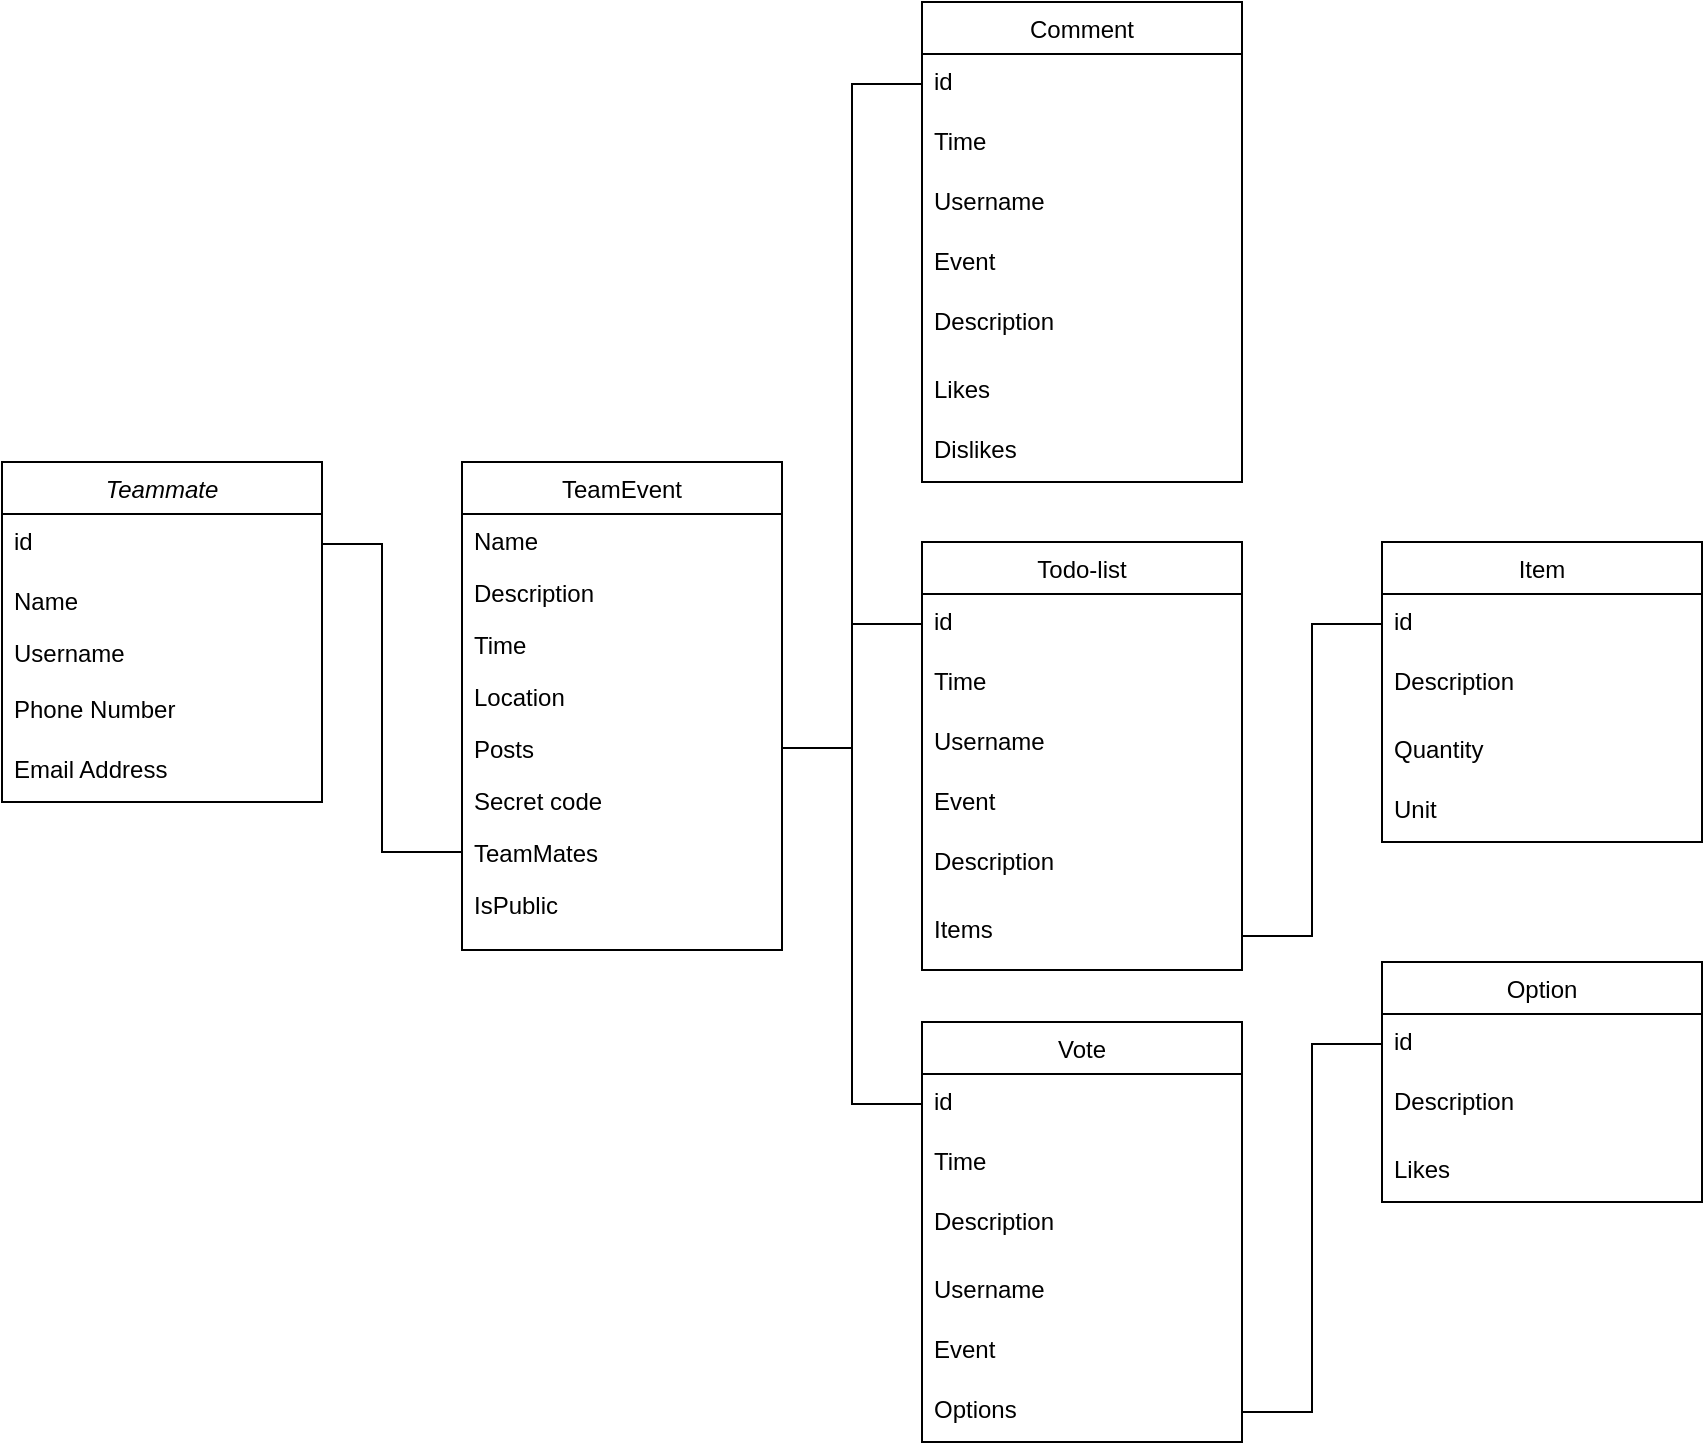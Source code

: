 <mxfile version="20.5.1" type="device"><diagram id="C5RBs43oDa-KdzZeNtuy" name="Page-1"><mxGraphModel dx="1426" dy="1913" grid="1" gridSize="10" guides="1" tooltips="1" connect="1" arrows="1" fold="1" page="1" pageScale="1" pageWidth="827" pageHeight="1169" math="0" shadow="0"><root><mxCell id="WIyWlLk6GJQsqaUBKTNV-0"/><mxCell id="WIyWlLk6GJQsqaUBKTNV-1" parent="WIyWlLk6GJQsqaUBKTNV-0"/><mxCell id="zkfFHV4jXpPFQw0GAbJ--0" value="Teammate" style="swimlane;fontStyle=2;align=center;verticalAlign=top;childLayout=stackLayout;horizontal=1;startSize=26;horizontalStack=0;resizeParent=1;resizeLast=0;collapsible=1;marginBottom=0;rounded=0;shadow=0;strokeWidth=1;" parent="WIyWlLk6GJQsqaUBKTNV-1" vertex="1"><mxGeometry x="20" y="200" width="160" height="170" as="geometry"><mxRectangle x="230" y="140" width="160" height="26" as="alternateBounds"/></mxGeometry></mxCell><mxCell id="IQP8kAjM7YxFW6TDQJou-89" value="id" style="text;align=left;verticalAlign=top;spacingLeft=4;spacingRight=4;overflow=hidden;rotatable=0;points=[[0,0.5],[1,0.5]];portConstraint=eastwest;" vertex="1" parent="zkfFHV4jXpPFQw0GAbJ--0"><mxGeometry y="26" width="160" height="30" as="geometry"/></mxCell><mxCell id="zkfFHV4jXpPFQw0GAbJ--1" value="Name" style="text;align=left;verticalAlign=top;spacingLeft=4;spacingRight=4;overflow=hidden;rotatable=0;points=[[0,0.5],[1,0.5]];portConstraint=eastwest;" parent="zkfFHV4jXpPFQw0GAbJ--0" vertex="1"><mxGeometry y="56" width="160" height="26" as="geometry"/></mxCell><mxCell id="IQP8kAjM7YxFW6TDQJou-0" value="Username" style="text;align=left;verticalAlign=top;spacingLeft=4;spacingRight=4;overflow=hidden;rotatable=0;points=[[0,0.5],[1,0.5]];portConstraint=eastwest;rounded=0;shadow=0;html=0;" vertex="1" parent="zkfFHV4jXpPFQw0GAbJ--0"><mxGeometry y="82" width="160" height="28" as="geometry"/></mxCell><mxCell id="zkfFHV4jXpPFQw0GAbJ--2" value="Phone Number" style="text;align=left;verticalAlign=top;spacingLeft=4;spacingRight=4;overflow=hidden;rotatable=0;points=[[0,0.5],[1,0.5]];portConstraint=eastwest;rounded=0;shadow=0;html=0;" parent="zkfFHV4jXpPFQw0GAbJ--0" vertex="1"><mxGeometry y="110" width="160" height="30" as="geometry"/></mxCell><mxCell id="zkfFHV4jXpPFQw0GAbJ--3" value="Email Address" style="text;align=left;verticalAlign=top;spacingLeft=4;spacingRight=4;overflow=hidden;rotatable=0;points=[[0,0.5],[1,0.5]];portConstraint=eastwest;rounded=0;shadow=0;html=0;" parent="zkfFHV4jXpPFQw0GAbJ--0" vertex="1"><mxGeometry y="140" width="160" height="30" as="geometry"/></mxCell><mxCell id="zkfFHV4jXpPFQw0GAbJ--17" value="TeamEvent" style="swimlane;fontStyle=0;align=center;verticalAlign=top;childLayout=stackLayout;horizontal=1;startSize=26;horizontalStack=0;resizeParent=1;resizeLast=0;collapsible=1;marginBottom=0;rounded=0;shadow=0;strokeWidth=1;" parent="WIyWlLk6GJQsqaUBKTNV-1" vertex="1"><mxGeometry x="250" y="200" width="160" height="244" as="geometry"><mxRectangle x="550" y="140" width="160" height="26" as="alternateBounds"/></mxGeometry></mxCell><mxCell id="zkfFHV4jXpPFQw0GAbJ--18" value="Name" style="text;align=left;verticalAlign=top;spacingLeft=4;spacingRight=4;overflow=hidden;rotatable=0;points=[[0,0.5],[1,0.5]];portConstraint=eastwest;" parent="zkfFHV4jXpPFQw0GAbJ--17" vertex="1"><mxGeometry y="26" width="160" height="26" as="geometry"/></mxCell><mxCell id="IQP8kAjM7YxFW6TDQJou-14" value="Description" style="text;align=left;verticalAlign=top;spacingLeft=4;spacingRight=4;overflow=hidden;rotatable=0;points=[[0,0.5],[1,0.5]];portConstraint=eastwest;" vertex="1" parent="zkfFHV4jXpPFQw0GAbJ--17"><mxGeometry y="52" width="160" height="26" as="geometry"/></mxCell><mxCell id="zkfFHV4jXpPFQw0GAbJ--19" value="Time" style="text;align=left;verticalAlign=top;spacingLeft=4;spacingRight=4;overflow=hidden;rotatable=0;points=[[0,0.5],[1,0.5]];portConstraint=eastwest;rounded=0;shadow=0;html=0;" parent="zkfFHV4jXpPFQw0GAbJ--17" vertex="1"><mxGeometry y="78" width="160" height="26" as="geometry"/></mxCell><mxCell id="zkfFHV4jXpPFQw0GAbJ--20" value="Location" style="text;align=left;verticalAlign=top;spacingLeft=4;spacingRight=4;overflow=hidden;rotatable=0;points=[[0,0.5],[1,0.5]];portConstraint=eastwest;rounded=0;shadow=0;html=0;" parent="zkfFHV4jXpPFQw0GAbJ--17" vertex="1"><mxGeometry y="104" width="160" height="26" as="geometry"/></mxCell><mxCell id="zkfFHV4jXpPFQw0GAbJ--21" value="Posts" style="text;align=left;verticalAlign=top;spacingLeft=4;spacingRight=4;overflow=hidden;rotatable=0;points=[[0,0.5],[1,0.5]];portConstraint=eastwest;rounded=0;shadow=0;html=0;" parent="zkfFHV4jXpPFQw0GAbJ--17" vertex="1"><mxGeometry y="130" width="160" height="26" as="geometry"/></mxCell><mxCell id="IQP8kAjM7YxFW6TDQJou-1" value="Secret code" style="text;align=left;verticalAlign=top;spacingLeft=4;spacingRight=4;overflow=hidden;rotatable=0;points=[[0,0.5],[1,0.5]];portConstraint=eastwest;rounded=0;shadow=0;html=0;" vertex="1" parent="zkfFHV4jXpPFQw0GAbJ--17"><mxGeometry y="156" width="160" height="26" as="geometry"/></mxCell><mxCell id="IQP8kAjM7YxFW6TDQJou-72" value="TeamMates&#10;" style="text;align=left;verticalAlign=top;spacingLeft=4;spacingRight=4;overflow=hidden;rotatable=0;points=[[0,0.5],[1,0.5]];portConstraint=eastwest;rounded=0;shadow=0;html=0;" vertex="1" parent="zkfFHV4jXpPFQw0GAbJ--17"><mxGeometry y="182" width="160" height="26" as="geometry"/></mxCell><mxCell id="IQP8kAjM7YxFW6TDQJou-2" value="IsPublic" style="text;align=left;verticalAlign=top;spacingLeft=4;spacingRight=4;overflow=hidden;rotatable=0;points=[[0,0.5],[1,0.5]];portConstraint=eastwest;rounded=0;shadow=0;html=0;" vertex="1" parent="zkfFHV4jXpPFQw0GAbJ--17"><mxGeometry y="208" width="160" height="36" as="geometry"/></mxCell><mxCell id="IQP8kAjM7YxFW6TDQJou-18" value="Vote" style="swimlane;fontStyle=0;align=center;verticalAlign=top;childLayout=stackLayout;horizontal=1;startSize=26;horizontalStack=0;resizeParent=1;resizeLast=0;collapsible=1;marginBottom=0;rounded=0;shadow=0;strokeWidth=1;" vertex="1" parent="WIyWlLk6GJQsqaUBKTNV-1"><mxGeometry x="480" y="480" width="160" height="210" as="geometry"><mxRectangle x="340" y="380" width="170" height="26" as="alternateBounds"/></mxGeometry></mxCell><mxCell id="IQP8kAjM7YxFW6TDQJou-82" value="id" style="text;align=left;verticalAlign=top;spacingLeft=4;spacingRight=4;overflow=hidden;rotatable=0;points=[[0,0.5],[1,0.5]];portConstraint=eastwest;" vertex="1" parent="IQP8kAjM7YxFW6TDQJou-18"><mxGeometry y="26" width="160" height="30" as="geometry"/></mxCell><mxCell id="IQP8kAjM7YxFW6TDQJou-67" value="Time" style="text;align=left;verticalAlign=top;spacingLeft=4;spacingRight=4;overflow=hidden;rotatable=0;points=[[0,0.5],[1,0.5]];portConstraint=eastwest;" vertex="1" parent="IQP8kAjM7YxFW6TDQJou-18"><mxGeometry y="56" width="160" height="30" as="geometry"/></mxCell><mxCell id="IQP8kAjM7YxFW6TDQJou-68" value="Description" style="text;align=left;verticalAlign=top;spacingLeft=4;spacingRight=4;overflow=hidden;rotatable=0;points=[[0,0.5],[1,0.5]];portConstraint=eastwest;" vertex="1" parent="IQP8kAjM7YxFW6TDQJou-18"><mxGeometry y="86" width="160" height="34" as="geometry"/></mxCell><mxCell id="IQP8kAjM7YxFW6TDQJou-70" value="Username" style="text;align=left;verticalAlign=top;spacingLeft=4;spacingRight=4;overflow=hidden;rotatable=0;points=[[0,0.5],[1,0.5]];portConstraint=eastwest;" vertex="1" parent="IQP8kAjM7YxFW6TDQJou-18"><mxGeometry y="120" width="160" height="30" as="geometry"/></mxCell><mxCell id="IQP8kAjM7YxFW6TDQJou-69" value="Event" style="text;align=left;verticalAlign=top;spacingLeft=4;spacingRight=4;overflow=hidden;rotatable=0;points=[[0,0.5],[1,0.5]];portConstraint=eastwest;" vertex="1" parent="IQP8kAjM7YxFW6TDQJou-18"><mxGeometry y="150" width="160" height="30" as="geometry"/></mxCell><mxCell id="IQP8kAjM7YxFW6TDQJou-20" value="Options" style="text;align=left;verticalAlign=top;spacingLeft=4;spacingRight=4;overflow=hidden;rotatable=0;points=[[0,0.5],[1,0.5]];portConstraint=eastwest;" vertex="1" parent="IQP8kAjM7YxFW6TDQJou-18"><mxGeometry y="180" width="160" height="30" as="geometry"/></mxCell><mxCell id="IQP8kAjM7YxFW6TDQJou-24" value="Todo-list" style="swimlane;fontStyle=0;align=center;verticalAlign=top;childLayout=stackLayout;horizontal=1;startSize=26;horizontalStack=0;resizeParent=1;resizeLast=0;collapsible=1;marginBottom=0;rounded=0;shadow=0;strokeWidth=1;" vertex="1" parent="WIyWlLk6GJQsqaUBKTNV-1"><mxGeometry x="480" y="240" width="160" height="214" as="geometry"><mxRectangle x="340" y="380" width="170" height="26" as="alternateBounds"/></mxGeometry></mxCell><mxCell id="IQP8kAjM7YxFW6TDQJou-83" value="id" style="text;align=left;verticalAlign=top;spacingLeft=4;spacingRight=4;overflow=hidden;rotatable=0;points=[[0,0.5],[1,0.5]];portConstraint=eastwest;" vertex="1" parent="IQP8kAjM7YxFW6TDQJou-24"><mxGeometry y="26" width="160" height="30" as="geometry"/></mxCell><mxCell id="IQP8kAjM7YxFW6TDQJou-63" value="Time" style="text;align=left;verticalAlign=top;spacingLeft=4;spacingRight=4;overflow=hidden;rotatable=0;points=[[0,0.5],[1,0.5]];portConstraint=eastwest;" vertex="1" parent="IQP8kAjM7YxFW6TDQJou-24"><mxGeometry y="56" width="160" height="30" as="geometry"/></mxCell><mxCell id="IQP8kAjM7YxFW6TDQJou-66" value="Username" style="text;align=left;verticalAlign=top;spacingLeft=4;spacingRight=4;overflow=hidden;rotatable=0;points=[[0,0.5],[1,0.5]];portConstraint=eastwest;" vertex="1" parent="IQP8kAjM7YxFW6TDQJou-24"><mxGeometry y="86" width="160" height="30" as="geometry"/></mxCell><mxCell id="IQP8kAjM7YxFW6TDQJou-65" value="Event" style="text;align=left;verticalAlign=top;spacingLeft=4;spacingRight=4;overflow=hidden;rotatable=0;points=[[0,0.5],[1,0.5]];portConstraint=eastwest;" vertex="1" parent="IQP8kAjM7YxFW6TDQJou-24"><mxGeometry y="116" width="160" height="30" as="geometry"/></mxCell><mxCell id="IQP8kAjM7YxFW6TDQJou-64" value="Description" style="text;align=left;verticalAlign=top;spacingLeft=4;spacingRight=4;overflow=hidden;rotatable=0;points=[[0,0.5],[1,0.5]];portConstraint=eastwest;" vertex="1" parent="IQP8kAjM7YxFW6TDQJou-24"><mxGeometry y="146" width="160" height="34" as="geometry"/></mxCell><mxCell id="IQP8kAjM7YxFW6TDQJou-36" value="Items" style="text;align=left;verticalAlign=top;spacingLeft=4;spacingRight=4;overflow=hidden;rotatable=0;points=[[0,0.5],[1,0.5]];portConstraint=eastwest;" vertex="1" parent="IQP8kAjM7YxFW6TDQJou-24"><mxGeometry y="180" width="160" height="34" as="geometry"/></mxCell><mxCell id="IQP8kAjM7YxFW6TDQJou-30" value="Option" style="swimlane;fontStyle=0;align=center;verticalAlign=top;childLayout=stackLayout;horizontal=1;startSize=26;horizontalStack=0;resizeParent=1;resizeLast=0;collapsible=1;marginBottom=0;rounded=0;shadow=0;strokeWidth=1;" vertex="1" parent="WIyWlLk6GJQsqaUBKTNV-1"><mxGeometry x="710" y="450" width="160" height="120" as="geometry"><mxRectangle x="340" y="380" width="170" height="26" as="alternateBounds"/></mxGeometry></mxCell><mxCell id="IQP8kAjM7YxFW6TDQJou-88" value="id" style="text;align=left;verticalAlign=top;spacingLeft=4;spacingRight=4;overflow=hidden;rotatable=0;points=[[0,0.5],[1,0.5]];portConstraint=eastwest;" vertex="1" parent="IQP8kAjM7YxFW6TDQJou-30"><mxGeometry y="26" width="160" height="30" as="geometry"/></mxCell><mxCell id="IQP8kAjM7YxFW6TDQJou-31" value="Description" style="text;align=left;verticalAlign=top;spacingLeft=4;spacingRight=4;overflow=hidden;rotatable=0;points=[[0,0.5],[1,0.5]];portConstraint=eastwest;" vertex="1" parent="IQP8kAjM7YxFW6TDQJou-30"><mxGeometry y="56" width="160" height="34" as="geometry"/></mxCell><mxCell id="IQP8kAjM7YxFW6TDQJou-34" value="Likes" style="text;align=left;verticalAlign=top;spacingLeft=4;spacingRight=4;overflow=hidden;rotatable=0;points=[[0,0.5],[1,0.5]];portConstraint=eastwest;" vertex="1" parent="IQP8kAjM7YxFW6TDQJou-30"><mxGeometry y="90" width="160" height="30" as="geometry"/></mxCell><mxCell id="IQP8kAjM7YxFW6TDQJou-37" value="Item" style="swimlane;fontStyle=0;align=center;verticalAlign=top;childLayout=stackLayout;horizontal=1;startSize=26;horizontalStack=0;resizeParent=1;resizeLast=0;collapsible=1;marginBottom=0;rounded=0;shadow=0;strokeWidth=1;" vertex="1" parent="WIyWlLk6GJQsqaUBKTNV-1"><mxGeometry x="710" y="240" width="160" height="150" as="geometry"><mxRectangle x="340" y="380" width="170" height="26" as="alternateBounds"/></mxGeometry></mxCell><mxCell id="IQP8kAjM7YxFW6TDQJou-87" value="id" style="text;align=left;verticalAlign=top;spacingLeft=4;spacingRight=4;overflow=hidden;rotatable=0;points=[[0,0.5],[1,0.5]];portConstraint=eastwest;" vertex="1" parent="IQP8kAjM7YxFW6TDQJou-37"><mxGeometry y="26" width="160" height="30" as="geometry"/></mxCell><mxCell id="IQP8kAjM7YxFW6TDQJou-38" value="Description" style="text;align=left;verticalAlign=top;spacingLeft=4;spacingRight=4;overflow=hidden;rotatable=0;points=[[0,0.5],[1,0.5]];portConstraint=eastwest;" vertex="1" parent="IQP8kAjM7YxFW6TDQJou-37"><mxGeometry y="56" width="160" height="34" as="geometry"/></mxCell><mxCell id="IQP8kAjM7YxFW6TDQJou-40" value="Quantity" style="text;align=left;verticalAlign=top;spacingLeft=4;spacingRight=4;overflow=hidden;rotatable=0;points=[[0,0.5],[1,0.5]];portConstraint=eastwest;" vertex="1" parent="IQP8kAjM7YxFW6TDQJou-37"><mxGeometry y="90" width="160" height="30" as="geometry"/></mxCell><mxCell id="IQP8kAjM7YxFW6TDQJou-39" value="Unit" style="text;align=left;verticalAlign=top;spacingLeft=4;spacingRight=4;overflow=hidden;rotatable=0;points=[[0,0.5],[1,0.5]];portConstraint=eastwest;" vertex="1" parent="IQP8kAjM7YxFW6TDQJou-37"><mxGeometry y="120" width="160" height="30" as="geometry"/></mxCell><mxCell id="IQP8kAjM7YxFW6TDQJou-43" value="Comment" style="swimlane;fontStyle=0;align=center;verticalAlign=top;childLayout=stackLayout;horizontal=1;startSize=26;horizontalStack=0;resizeParent=1;resizeLast=0;collapsible=1;marginBottom=0;rounded=0;shadow=0;strokeWidth=1;" vertex="1" parent="WIyWlLk6GJQsqaUBKTNV-1"><mxGeometry x="480" y="-30" width="160" height="240" as="geometry"><mxRectangle x="340" y="380" width="170" height="26" as="alternateBounds"/></mxGeometry></mxCell><mxCell id="IQP8kAjM7YxFW6TDQJou-81" value="id" style="text;align=left;verticalAlign=top;spacingLeft=4;spacingRight=4;overflow=hidden;rotatable=0;points=[[0,0.5],[1,0.5]];portConstraint=eastwest;" vertex="1" parent="IQP8kAjM7YxFW6TDQJou-43"><mxGeometry y="26" width="160" height="30" as="geometry"/></mxCell><mxCell id="IQP8kAjM7YxFW6TDQJou-59" value="Time" style="text;align=left;verticalAlign=top;spacingLeft=4;spacingRight=4;overflow=hidden;rotatable=0;points=[[0,0.5],[1,0.5]];portConstraint=eastwest;" vertex="1" parent="IQP8kAjM7YxFW6TDQJou-43"><mxGeometry y="56" width="160" height="30" as="geometry"/></mxCell><mxCell id="IQP8kAjM7YxFW6TDQJou-62" value="Username" style="text;align=left;verticalAlign=top;spacingLeft=4;spacingRight=4;overflow=hidden;rotatable=0;points=[[0,0.5],[1,0.5]];portConstraint=eastwest;" vertex="1" parent="IQP8kAjM7YxFW6TDQJou-43"><mxGeometry y="86" width="160" height="30" as="geometry"/></mxCell><mxCell id="IQP8kAjM7YxFW6TDQJou-61" value="Event" style="text;align=left;verticalAlign=top;spacingLeft=4;spacingRight=4;overflow=hidden;rotatable=0;points=[[0,0.5],[1,0.5]];portConstraint=eastwest;" vertex="1" parent="IQP8kAjM7YxFW6TDQJou-43"><mxGeometry y="116" width="160" height="30" as="geometry"/></mxCell><mxCell id="IQP8kAjM7YxFW6TDQJou-60" value="Description" style="text;align=left;verticalAlign=top;spacingLeft=4;spacingRight=4;overflow=hidden;rotatable=0;points=[[0,0.5],[1,0.5]];portConstraint=eastwest;" vertex="1" parent="IQP8kAjM7YxFW6TDQJou-43"><mxGeometry y="146" width="160" height="34" as="geometry"/></mxCell><mxCell id="IQP8kAjM7YxFW6TDQJou-46" value="Likes" style="text;align=left;verticalAlign=top;spacingLeft=4;spacingRight=4;overflow=hidden;rotatable=0;points=[[0,0.5],[1,0.5]];portConstraint=eastwest;" vertex="1" parent="IQP8kAjM7YxFW6TDQJou-43"><mxGeometry y="180" width="160" height="30" as="geometry"/></mxCell><mxCell id="IQP8kAjM7YxFW6TDQJou-45" value="Dislikes" style="text;align=left;verticalAlign=top;spacingLeft=4;spacingRight=4;overflow=hidden;rotatable=0;points=[[0,0.5],[1,0.5]];portConstraint=eastwest;" vertex="1" parent="IQP8kAjM7YxFW6TDQJou-43"><mxGeometry y="210" width="160" height="30" as="geometry"/></mxCell><mxCell id="IQP8kAjM7YxFW6TDQJou-71" value="" style="endArrow=none;html=1;rounded=0;exitX=1;exitY=0.5;exitDx=0;exitDy=0;entryX=0;entryY=0.5;entryDx=0;entryDy=0;" edge="1" parent="WIyWlLk6GJQsqaUBKTNV-1" source="IQP8kAjM7YxFW6TDQJou-89" target="IQP8kAjM7YxFW6TDQJou-72"><mxGeometry width="50" height="50" relative="1" as="geometry"><mxPoint x="390" y="480" as="sourcePoint"/><mxPoint x="440" y="430" as="targetPoint"/><Array as="points"><mxPoint x="210" y="241"/><mxPoint x="210" y="395"/></Array></mxGeometry></mxCell><mxCell id="IQP8kAjM7YxFW6TDQJou-84" style="edgeStyle=orthogonalEdgeStyle;rounded=0;orthogonalLoop=1;jettySize=auto;html=1;exitX=1;exitY=0.5;exitDx=0;exitDy=0;entryX=0;entryY=0.5;entryDx=0;entryDy=0;endArrow=none;endFill=0;" edge="1" parent="WIyWlLk6GJQsqaUBKTNV-1" source="zkfFHV4jXpPFQw0GAbJ--21" target="IQP8kAjM7YxFW6TDQJou-81"><mxGeometry relative="1" as="geometry"/></mxCell><mxCell id="IQP8kAjM7YxFW6TDQJou-85" style="edgeStyle=orthogonalEdgeStyle;rounded=0;orthogonalLoop=1;jettySize=auto;html=1;exitX=1;exitY=0.5;exitDx=0;exitDy=0;entryX=0;entryY=0.5;entryDx=0;entryDy=0;endArrow=none;endFill=0;" edge="1" parent="WIyWlLk6GJQsqaUBKTNV-1" source="zkfFHV4jXpPFQw0GAbJ--21" target="IQP8kAjM7YxFW6TDQJou-83"><mxGeometry relative="1" as="geometry"/></mxCell><mxCell id="IQP8kAjM7YxFW6TDQJou-86" style="edgeStyle=orthogonalEdgeStyle;rounded=0;orthogonalLoop=1;jettySize=auto;html=1;exitX=1;exitY=0.5;exitDx=0;exitDy=0;entryX=0;entryY=0.5;entryDx=0;entryDy=0;endArrow=none;endFill=0;" edge="1" parent="WIyWlLk6GJQsqaUBKTNV-1" source="zkfFHV4jXpPFQw0GAbJ--21" target="IQP8kAjM7YxFW6TDQJou-82"><mxGeometry relative="1" as="geometry"/></mxCell><mxCell id="IQP8kAjM7YxFW6TDQJou-90" style="edgeStyle=orthogonalEdgeStyle;rounded=0;orthogonalLoop=1;jettySize=auto;html=1;exitX=1;exitY=0.5;exitDx=0;exitDy=0;entryX=0;entryY=0.5;entryDx=0;entryDy=0;endArrow=none;endFill=0;" edge="1" parent="WIyWlLk6GJQsqaUBKTNV-1" source="IQP8kAjM7YxFW6TDQJou-36" target="IQP8kAjM7YxFW6TDQJou-87"><mxGeometry relative="1" as="geometry"/></mxCell><mxCell id="IQP8kAjM7YxFW6TDQJou-93" style="edgeStyle=orthogonalEdgeStyle;rounded=0;orthogonalLoop=1;jettySize=auto;html=1;exitX=1;exitY=0.5;exitDx=0;exitDy=0;entryX=0;entryY=0.5;entryDx=0;entryDy=0;endArrow=none;endFill=0;" edge="1" parent="WIyWlLk6GJQsqaUBKTNV-1" source="IQP8kAjM7YxFW6TDQJou-20" target="IQP8kAjM7YxFW6TDQJou-88"><mxGeometry relative="1" as="geometry"/></mxCell></root></mxGraphModel></diagram></mxfile>